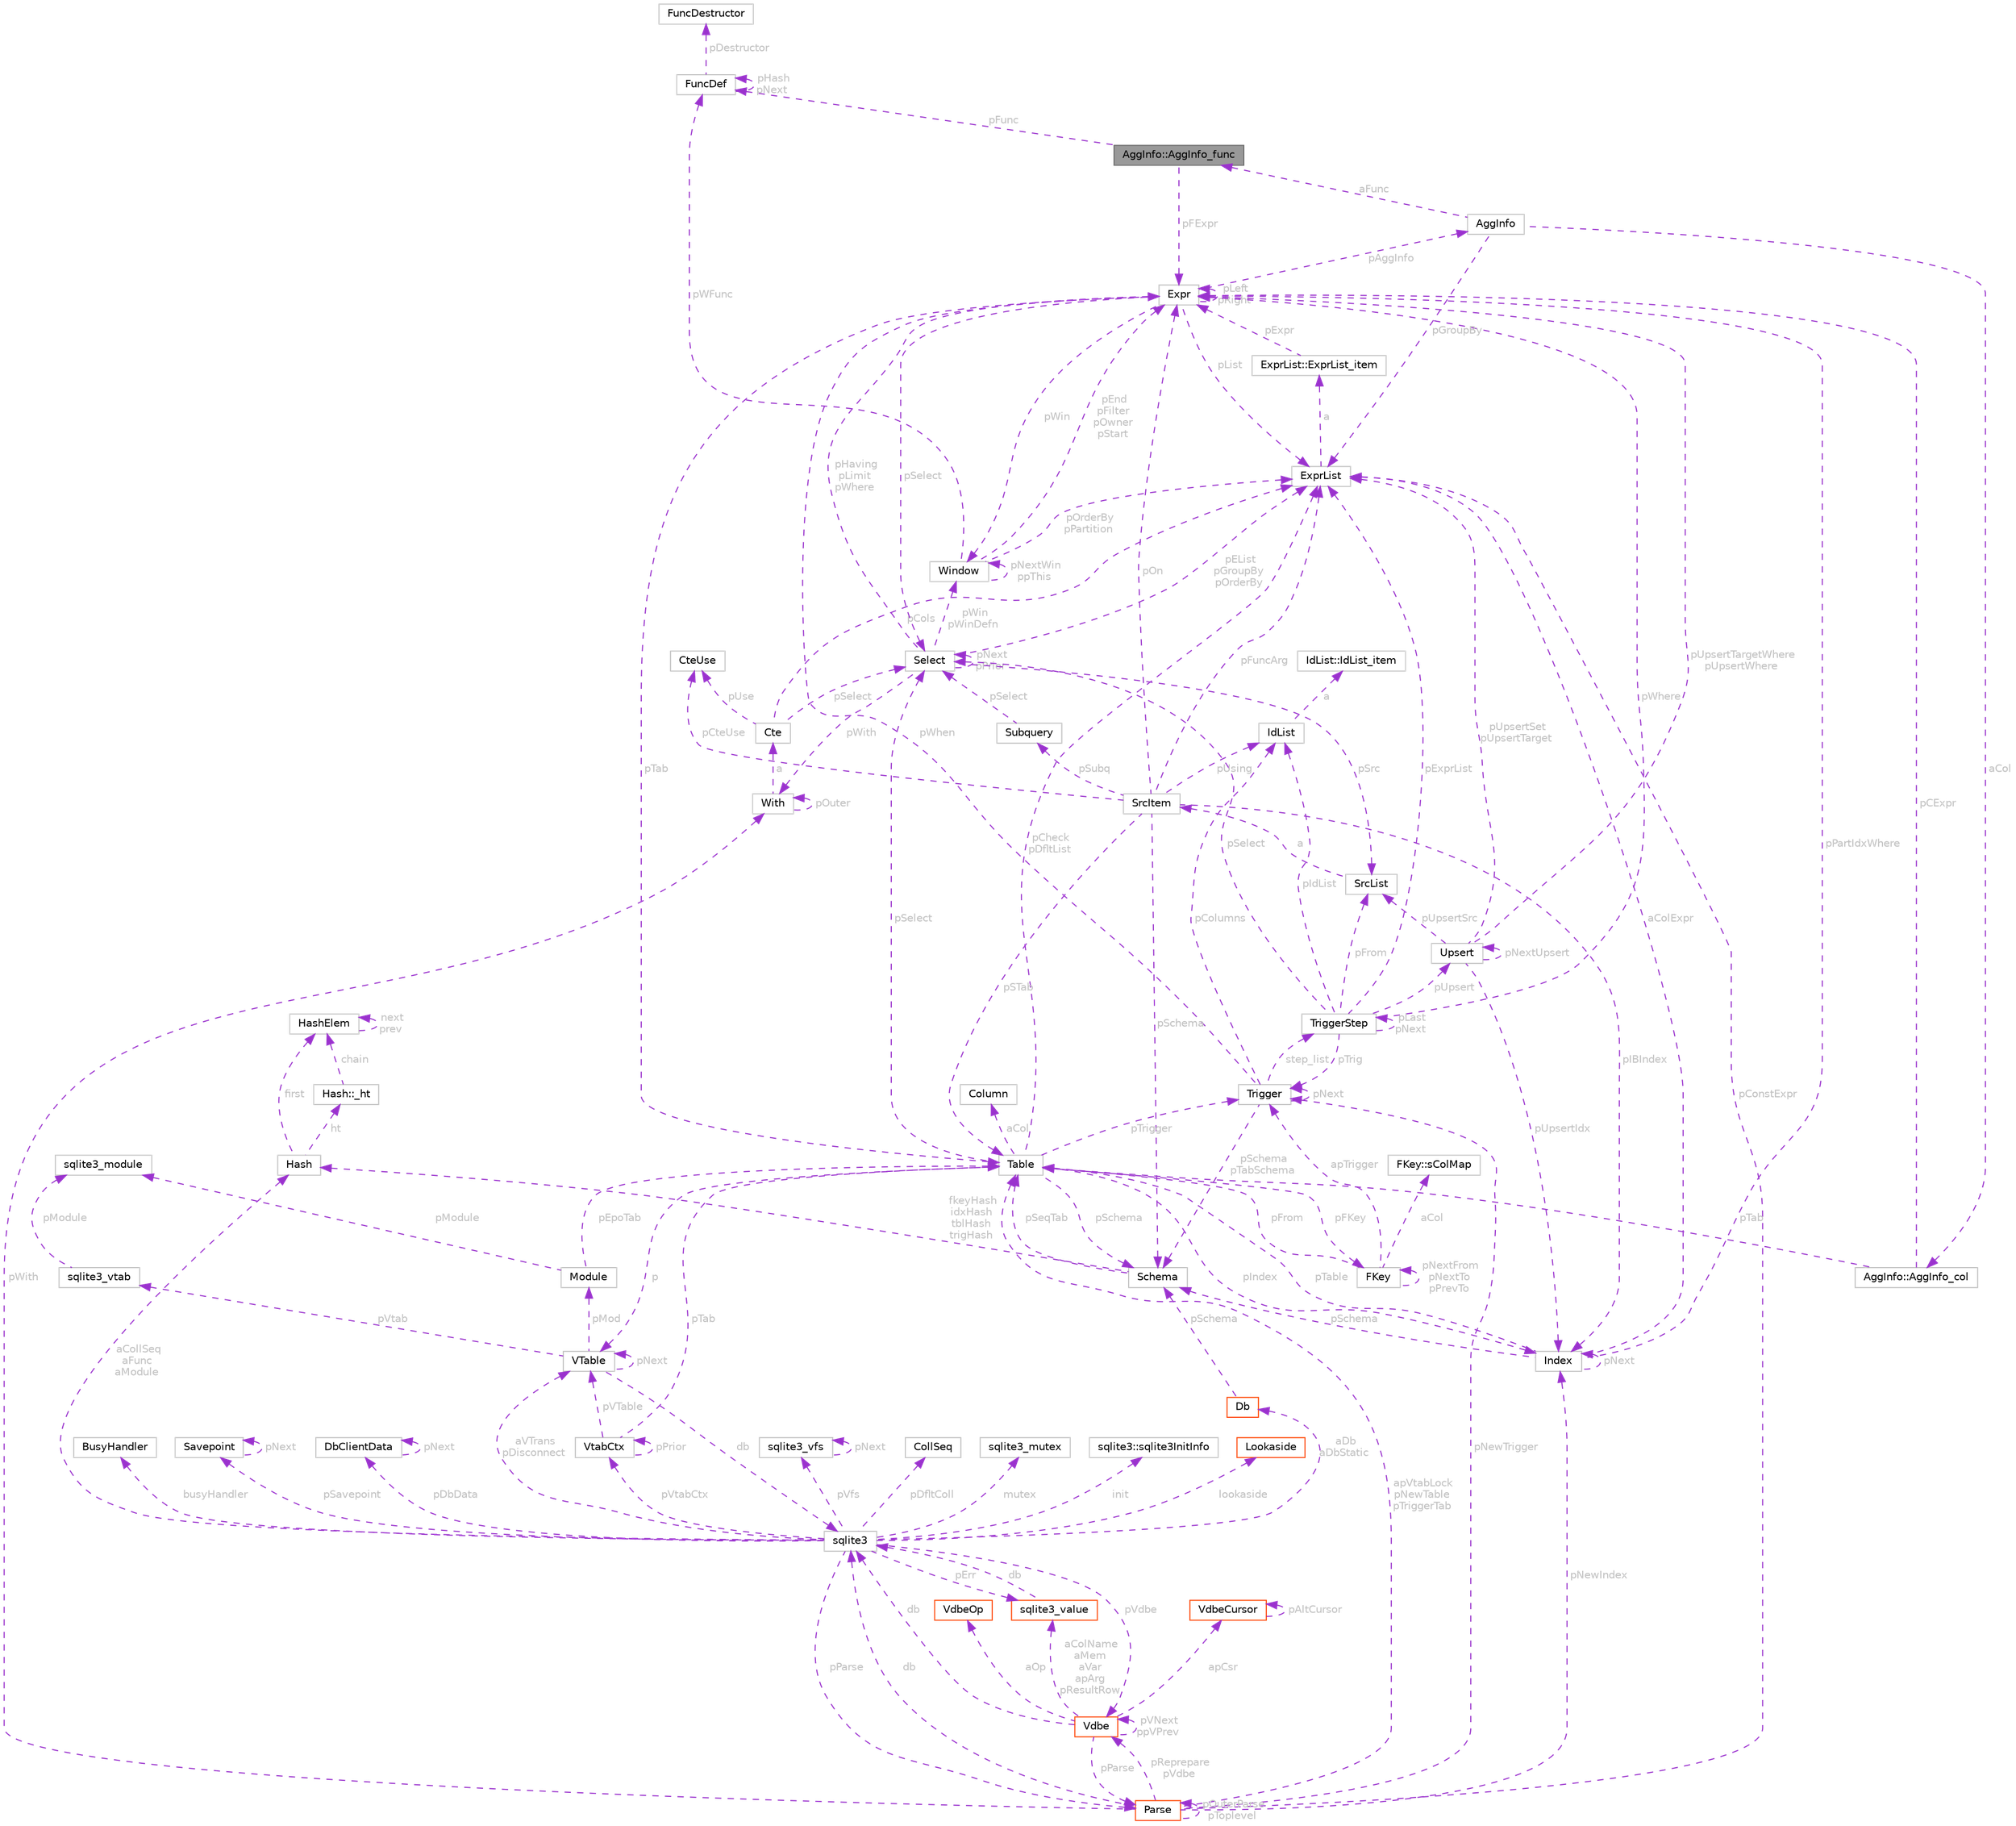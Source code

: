 digraph "AggInfo::AggInfo_func"
{
 // LATEX_PDF_SIZE
  bgcolor="transparent";
  edge [fontname=Helvetica,fontsize=10,labelfontname=Helvetica,labelfontsize=10];
  node [fontname=Helvetica,fontsize=10,shape=box,height=0.2,width=0.4];
  Node1 [id="Node000001",label="AggInfo::AggInfo_func",height=0.2,width=0.4,color="gray40", fillcolor="grey60", style="filled", fontcolor="black",tooltip=" "];
  Node2 -> Node1 [id="edge1_Node000001_Node000002",dir="back",color="darkorchid3",style="dashed",tooltip=" ",label=" pFExpr",fontcolor="grey" ];
  Node2 [id="Node000002",label="Expr",height=0.2,width=0.4,color="grey75", fillcolor="white", style="filled",URL="$structExpr.html",tooltip=" "];
  Node2 -> Node2 [id="edge2_Node000002_Node000002",dir="back",color="darkorchid3",style="dashed",tooltip=" ",label=" pLeft\npRight",fontcolor="grey" ];
  Node3 -> Node2 [id="edge3_Node000002_Node000003",dir="back",color="darkorchid3",style="dashed",tooltip=" ",label=" pList",fontcolor="grey" ];
  Node3 [id="Node000003",label="ExprList",height=0.2,width=0.4,color="grey75", fillcolor="white", style="filled",URL="$structExprList.html",tooltip=" "];
  Node4 -> Node3 [id="edge4_Node000003_Node000004",dir="back",color="darkorchid3",style="dashed",tooltip=" ",label=" a",fontcolor="grey" ];
  Node4 [id="Node000004",label="ExprList::ExprList_item",height=0.2,width=0.4,color="grey75", fillcolor="white", style="filled",URL="$structExprList_1_1ExprList__item.html",tooltip=" "];
  Node2 -> Node4 [id="edge5_Node000004_Node000002",dir="back",color="darkorchid3",style="dashed",tooltip=" ",label=" pExpr",fontcolor="grey" ];
  Node5 -> Node2 [id="edge6_Node000002_Node000005",dir="back",color="darkorchid3",style="dashed",tooltip=" ",label=" pSelect",fontcolor="grey" ];
  Node5 [id="Node000005",label="Select",height=0.2,width=0.4,color="grey75", fillcolor="white", style="filled",URL="$structSelect.html",tooltip=" "];
  Node3 -> Node5 [id="edge7_Node000005_Node000003",dir="back",color="darkorchid3",style="dashed",tooltip=" ",label=" pEList\npGroupBy\npOrderBy",fontcolor="grey" ];
  Node6 -> Node5 [id="edge8_Node000005_Node000006",dir="back",color="darkorchid3",style="dashed",tooltip=" ",label=" pSrc",fontcolor="grey" ];
  Node6 [id="Node000006",label="SrcList",height=0.2,width=0.4,color="grey75", fillcolor="white", style="filled",URL="$structSrcList.html",tooltip=" "];
  Node7 -> Node6 [id="edge9_Node000006_Node000007",dir="back",color="darkorchid3",style="dashed",tooltip=" ",label=" a",fontcolor="grey" ];
  Node7 [id="Node000007",label="SrcItem",height=0.2,width=0.4,color="grey75", fillcolor="white", style="filled",URL="$structSrcItem.html",tooltip=" "];
  Node8 -> Node7 [id="edge10_Node000007_Node000008",dir="back",color="darkorchid3",style="dashed",tooltip=" ",label=" pSTab",fontcolor="grey" ];
  Node8 [id="Node000008",label="Table",height=0.2,width=0.4,color="grey75", fillcolor="white", style="filled",URL="$structTable.html",tooltip=" "];
  Node9 -> Node8 [id="edge11_Node000008_Node000009",dir="back",color="darkorchid3",style="dashed",tooltip=" ",label=" aCol",fontcolor="grey" ];
  Node9 [id="Node000009",label="Column",height=0.2,width=0.4,color="grey75", fillcolor="white", style="filled",URL="$structColumn.html",tooltip=" "];
  Node10 -> Node8 [id="edge12_Node000008_Node000010",dir="back",color="darkorchid3",style="dashed",tooltip=" ",label=" pIndex",fontcolor="grey" ];
  Node10 [id="Node000010",label="Index",height=0.2,width=0.4,color="grey75", fillcolor="white", style="filled",URL="$structIndex.html",tooltip=" "];
  Node8 -> Node10 [id="edge13_Node000010_Node000008",dir="back",color="darkorchid3",style="dashed",tooltip=" ",label=" pTable",fontcolor="grey" ];
  Node10 -> Node10 [id="edge14_Node000010_Node000010",dir="back",color="darkorchid3",style="dashed",tooltip=" ",label=" pNext",fontcolor="grey" ];
  Node11 -> Node10 [id="edge15_Node000010_Node000011",dir="back",color="darkorchid3",style="dashed",tooltip=" ",label=" pSchema",fontcolor="grey" ];
  Node11 [id="Node000011",label="Schema",height=0.2,width=0.4,color="grey75", fillcolor="white", style="filled",URL="$structSchema.html",tooltip=" "];
  Node12 -> Node11 [id="edge16_Node000011_Node000012",dir="back",color="darkorchid3",style="dashed",tooltip=" ",label=" fkeyHash\nidxHash\ntblHash\ntrigHash",fontcolor="grey" ];
  Node12 [id="Node000012",label="Hash",height=0.2,width=0.4,color="grey75", fillcolor="white", style="filled",URL="$structHash.html",tooltip=" "];
  Node13 -> Node12 [id="edge17_Node000012_Node000013",dir="back",color="darkorchid3",style="dashed",tooltip=" ",label=" first",fontcolor="grey" ];
  Node13 [id="Node000013",label="HashElem",height=0.2,width=0.4,color="grey75", fillcolor="white", style="filled",URL="$structHashElem.html",tooltip=" "];
  Node13 -> Node13 [id="edge18_Node000013_Node000013",dir="back",color="darkorchid3",style="dashed",tooltip=" ",label=" next\nprev",fontcolor="grey" ];
  Node14 -> Node12 [id="edge19_Node000012_Node000014",dir="back",color="darkorchid3",style="dashed",tooltip=" ",label=" ht",fontcolor="grey" ];
  Node14 [id="Node000014",label="Hash::_ht",height=0.2,width=0.4,color="grey75", fillcolor="white", style="filled",URL="$structHash_1_1__ht.html",tooltip=" "];
  Node13 -> Node14 [id="edge20_Node000014_Node000013",dir="back",color="darkorchid3",style="dashed",tooltip=" ",label=" chain",fontcolor="grey" ];
  Node8 -> Node11 [id="edge21_Node000011_Node000008",dir="back",color="darkorchid3",style="dashed",tooltip=" ",label=" pSeqTab",fontcolor="grey" ];
  Node2 -> Node10 [id="edge22_Node000010_Node000002",dir="back",color="darkorchid3",style="dashed",tooltip=" ",label=" pPartIdxWhere",fontcolor="grey" ];
  Node3 -> Node10 [id="edge23_Node000010_Node000003",dir="back",color="darkorchid3",style="dashed",tooltip=" ",label=" aColExpr",fontcolor="grey" ];
  Node3 -> Node8 [id="edge24_Node000008_Node000003",dir="back",color="darkorchid3",style="dashed",tooltip=" ",label=" pCheck\npDfltList",fontcolor="grey" ];
  Node15 -> Node8 [id="edge25_Node000008_Node000015",dir="back",color="darkorchid3",style="dashed",tooltip=" ",label=" pFKey",fontcolor="grey" ];
  Node15 [id="Node000015",label="FKey",height=0.2,width=0.4,color="grey75", fillcolor="white", style="filled",URL="$structFKey.html",tooltip=" "];
  Node8 -> Node15 [id="edge26_Node000015_Node000008",dir="back",color="darkorchid3",style="dashed",tooltip=" ",label=" pFrom",fontcolor="grey" ];
  Node15 -> Node15 [id="edge27_Node000015_Node000015",dir="back",color="darkorchid3",style="dashed",tooltip=" ",label=" pNextFrom\npNextTo\npPrevTo",fontcolor="grey" ];
  Node16 -> Node15 [id="edge28_Node000015_Node000016",dir="back",color="darkorchid3",style="dashed",tooltip=" ",label=" apTrigger",fontcolor="grey" ];
  Node16 [id="Node000016",label="Trigger",height=0.2,width=0.4,color="grey75", fillcolor="white", style="filled",URL="$structTrigger.html",tooltip=" "];
  Node2 -> Node16 [id="edge29_Node000016_Node000002",dir="back",color="darkorchid3",style="dashed",tooltip=" ",label=" pWhen",fontcolor="grey" ];
  Node17 -> Node16 [id="edge30_Node000016_Node000017",dir="back",color="darkorchid3",style="dashed",tooltip=" ",label=" pColumns",fontcolor="grey" ];
  Node17 [id="Node000017",label="IdList",height=0.2,width=0.4,color="grey75", fillcolor="white", style="filled",URL="$structIdList.html",tooltip=" "];
  Node18 -> Node17 [id="edge31_Node000017_Node000018",dir="back",color="darkorchid3",style="dashed",tooltip=" ",label=" a",fontcolor="grey" ];
  Node18 [id="Node000018",label="IdList::IdList_item",height=0.2,width=0.4,color="grey75", fillcolor="white", style="filled",URL="$structIdList_1_1IdList__item.html",tooltip=" "];
  Node11 -> Node16 [id="edge32_Node000016_Node000011",dir="back",color="darkorchid3",style="dashed",tooltip=" ",label=" pSchema\npTabSchema",fontcolor="grey" ];
  Node19 -> Node16 [id="edge33_Node000016_Node000019",dir="back",color="darkorchid3",style="dashed",tooltip=" ",label=" step_list",fontcolor="grey" ];
  Node19 [id="Node000019",label="TriggerStep",height=0.2,width=0.4,color="grey75", fillcolor="white", style="filled",URL="$structTriggerStep.html",tooltip=" "];
  Node16 -> Node19 [id="edge34_Node000019_Node000016",dir="back",color="darkorchid3",style="dashed",tooltip=" ",label=" pTrig",fontcolor="grey" ];
  Node5 -> Node19 [id="edge35_Node000019_Node000005",dir="back",color="darkorchid3",style="dashed",tooltip=" ",label=" pSelect",fontcolor="grey" ];
  Node6 -> Node19 [id="edge36_Node000019_Node000006",dir="back",color="darkorchid3",style="dashed",tooltip=" ",label=" pFrom",fontcolor="grey" ];
  Node2 -> Node19 [id="edge37_Node000019_Node000002",dir="back",color="darkorchid3",style="dashed",tooltip=" ",label=" pWhere",fontcolor="grey" ];
  Node3 -> Node19 [id="edge38_Node000019_Node000003",dir="back",color="darkorchid3",style="dashed",tooltip=" ",label=" pExprList",fontcolor="grey" ];
  Node17 -> Node19 [id="edge39_Node000019_Node000017",dir="back",color="darkorchid3",style="dashed",tooltip=" ",label=" pIdList",fontcolor="grey" ];
  Node20 -> Node19 [id="edge40_Node000019_Node000020",dir="back",color="darkorchid3",style="dashed",tooltip=" ",label=" pUpsert",fontcolor="grey" ];
  Node20 [id="Node000020",label="Upsert",height=0.2,width=0.4,color="grey75", fillcolor="white", style="filled",URL="$structUpsert.html",tooltip=" "];
  Node3 -> Node20 [id="edge41_Node000020_Node000003",dir="back",color="darkorchid3",style="dashed",tooltip=" ",label=" pUpsertSet\npUpsertTarget",fontcolor="grey" ];
  Node2 -> Node20 [id="edge42_Node000020_Node000002",dir="back",color="darkorchid3",style="dashed",tooltip=" ",label=" pUpsertTargetWhere\npUpsertWhere",fontcolor="grey" ];
  Node20 -> Node20 [id="edge43_Node000020_Node000020",dir="back",color="darkorchid3",style="dashed",tooltip=" ",label=" pNextUpsert",fontcolor="grey" ];
  Node10 -> Node20 [id="edge44_Node000020_Node000010",dir="back",color="darkorchid3",style="dashed",tooltip=" ",label=" pUpsertIdx",fontcolor="grey" ];
  Node6 -> Node20 [id="edge45_Node000020_Node000006",dir="back",color="darkorchid3",style="dashed",tooltip=" ",label=" pUpsertSrc",fontcolor="grey" ];
  Node19 -> Node19 [id="edge46_Node000019_Node000019",dir="back",color="darkorchid3",style="dashed",tooltip=" ",label=" pLast\npNext",fontcolor="grey" ];
  Node16 -> Node16 [id="edge47_Node000016_Node000016",dir="back",color="darkorchid3",style="dashed",tooltip=" ",label=" pNext",fontcolor="grey" ];
  Node21 -> Node15 [id="edge48_Node000015_Node000021",dir="back",color="darkorchid3",style="dashed",tooltip=" ",label=" aCol",fontcolor="grey" ];
  Node21 [id="Node000021",label="FKey::sColMap",height=0.2,width=0.4,color="grey75", fillcolor="white", style="filled",URL="$structFKey_1_1sColMap.html",tooltip=" "];
  Node5 -> Node8 [id="edge49_Node000008_Node000005",dir="back",color="darkorchid3",style="dashed",tooltip=" ",label=" pSelect",fontcolor="grey" ];
  Node22 -> Node8 [id="edge50_Node000008_Node000022",dir="back",color="darkorchid3",style="dashed",tooltip=" ",label=" p",fontcolor="grey" ];
  Node22 [id="Node000022",label="VTable",height=0.2,width=0.4,color="grey75", fillcolor="white", style="filled",URL="$structVTable.html",tooltip=" "];
  Node23 -> Node22 [id="edge51_Node000022_Node000023",dir="back",color="darkorchid3",style="dashed",tooltip=" ",label=" db",fontcolor="grey" ];
  Node23 [id="Node000023",label="sqlite3",height=0.2,width=0.4,color="grey75", fillcolor="white", style="filled",URL="$structsqlite3.html",tooltip=" "];
  Node24 -> Node23 [id="edge52_Node000023_Node000024",dir="back",color="darkorchid3",style="dashed",tooltip=" ",label=" pVfs",fontcolor="grey" ];
  Node24 [id="Node000024",label="sqlite3_vfs",height=0.2,width=0.4,color="grey75", fillcolor="white", style="filled",URL="$structsqlite3__vfs.html",tooltip=" "];
  Node24 -> Node24 [id="edge53_Node000024_Node000024",dir="back",color="darkorchid3",style="dashed",tooltip=" ",label=" pNext",fontcolor="grey" ];
  Node25 -> Node23 [id="edge54_Node000023_Node000025",dir="back",color="darkorchid3",style="dashed",tooltip=" ",label=" pVdbe",fontcolor="grey" ];
  Node25 [id="Node000025",label="Vdbe",height=0.2,width=0.4,color="orangered", fillcolor="white", style="filled",URL="$structVdbe.html",tooltip=" "];
  Node23 -> Node25 [id="edge55_Node000025_Node000023",dir="back",color="darkorchid3",style="dashed",tooltip=" ",label=" db",fontcolor="grey" ];
  Node25 -> Node25 [id="edge56_Node000025_Node000025",dir="back",color="darkorchid3",style="dashed",tooltip=" ",label=" pVNext\nppVPrev",fontcolor="grey" ];
  Node26 -> Node25 [id="edge57_Node000025_Node000026",dir="back",color="darkorchid3",style="dashed",tooltip=" ",label=" pParse",fontcolor="grey" ];
  Node26 [id="Node000026",label="Parse",height=0.2,width=0.4,color="orangered", fillcolor="white", style="filled",URL="$structParse.html",tooltip=" "];
  Node23 -> Node26 [id="edge58_Node000026_Node000023",dir="back",color="darkorchid3",style="dashed",tooltip=" ",label=" db",fontcolor="grey" ];
  Node25 -> Node26 [id="edge59_Node000026_Node000025",dir="back",color="darkorchid3",style="dashed",tooltip=" ",label=" pReprepare\npVdbe",fontcolor="grey" ];
  Node3 -> Node26 [id="edge60_Node000026_Node000003",dir="back",color="darkorchid3",style="dashed",tooltip=" ",label=" pConstExpr",fontcolor="grey" ];
  Node26 -> Node26 [id="edge61_Node000026_Node000026",dir="back",color="darkorchid3",style="dashed",tooltip=" ",label=" pOuterParse\npToplevel",fontcolor="grey" ];
  Node8 -> Node26 [id="edge62_Node000026_Node000008",dir="back",color="darkorchid3",style="dashed",tooltip=" ",label=" apVtabLock\npNewTable\npTriggerTab",fontcolor="grey" ];
  Node10 -> Node26 [id="edge63_Node000026_Node000010",dir="back",color="darkorchid3",style="dashed",tooltip=" ",label=" pNewIndex",fontcolor="grey" ];
  Node16 -> Node26 [id="edge64_Node000026_Node000016",dir="back",color="darkorchid3",style="dashed",tooltip=" ",label=" pNewTrigger",fontcolor="grey" ];
  Node45 -> Node26 [id="edge65_Node000026_Node000045",dir="back",color="darkorchid3",style="dashed",tooltip=" ",label=" pWith",fontcolor="grey" ];
  Node45 [id="Node000045",label="With",height=0.2,width=0.4,color="grey75", fillcolor="white", style="filled",URL="$structWith.html",tooltip=" "];
  Node45 -> Node45 [id="edge66_Node000045_Node000045",dir="back",color="darkorchid3",style="dashed",tooltip=" ",label=" pOuter",fontcolor="grey" ];
  Node46 -> Node45 [id="edge67_Node000045_Node000046",dir="back",color="darkorchid3",style="dashed",tooltip=" ",label=" a",fontcolor="grey" ];
  Node46 [id="Node000046",label="Cte",height=0.2,width=0.4,color="grey75", fillcolor="white", style="filled",URL="$structCte.html",tooltip=" "];
  Node3 -> Node46 [id="edge68_Node000046_Node000003",dir="back",color="darkorchid3",style="dashed",tooltip=" ",label=" pCols",fontcolor="grey" ];
  Node5 -> Node46 [id="edge69_Node000046_Node000005",dir="back",color="darkorchid3",style="dashed",tooltip=" ",label=" pSelect",fontcolor="grey" ];
  Node47 -> Node46 [id="edge70_Node000046_Node000047",dir="back",color="darkorchid3",style="dashed",tooltip=" ",label=" pUse",fontcolor="grey" ];
  Node47 [id="Node000047",label="CteUse",height=0.2,width=0.4,color="grey75", fillcolor="white", style="filled",URL="$structCteUse.html",tooltip=" "];
  Node37 -> Node25 [id="edge71_Node000025_Node000037",dir="back",color="darkorchid3",style="dashed",tooltip=" ",label=" aColName\naMem\naVar\napArg\npResultRow",fontcolor="grey" ];
  Node37 [id="Node000037",label="sqlite3_value",height=0.2,width=0.4,color="orangered", fillcolor="white", style="filled",URL="$structsqlite3__value.html",tooltip=" "];
  Node23 -> Node37 [id="edge72_Node000037_Node000023",dir="back",color="darkorchid3",style="dashed",tooltip=" ",label=" db",fontcolor="grey" ];
  Node49 -> Node25 [id="edge73_Node000025_Node000049",dir="back",color="darkorchid3",style="dashed",tooltip=" ",label=" apCsr",fontcolor="grey" ];
  Node49 [id="Node000049",label="VdbeCursor",height=0.2,width=0.4,color="orangered", fillcolor="white", style="filled",URL="$structVdbeCursor.html",tooltip=" "];
  Node49 -> Node49 [id="edge74_Node000049_Node000049",dir="back",color="darkorchid3",style="dashed",tooltip=" ",label=" pAltCursor",fontcolor="grey" ];
  Node32 -> Node25 [id="edge75_Node000025_Node000032",dir="back",color="darkorchid3",style="dashed",tooltip=" ",label=" aOp",fontcolor="grey" ];
  Node32 [id="Node000032",label="VdbeOp",height=0.2,width=0.4,color="orangered", fillcolor="white", style="filled",URL="$structVdbeOp.html",tooltip=" "];
  Node39 -> Node23 [id="edge76_Node000023_Node000039",dir="back",color="darkorchid3",style="dashed",tooltip=" ",label=" pDfltColl",fontcolor="grey" ];
  Node39 [id="Node000039",label="CollSeq",height=0.2,width=0.4,color="grey75", fillcolor="white", style="filled",URL="$structCollSeq.html",tooltip=" "];
  Node66 -> Node23 [id="edge77_Node000023_Node000066",dir="back",color="darkorchid3",style="dashed",tooltip=" ",label=" mutex",fontcolor="grey" ];
  Node66 [id="Node000066",label="sqlite3_mutex",height=0.2,width=0.4,color="grey75", fillcolor="white", style="filled",URL="$structsqlite3__mutex.html",tooltip=" "];
  Node84 -> Node23 [id="edge78_Node000023_Node000084",dir="back",color="darkorchid3",style="dashed",tooltip=" ",label=" aDb\naDbStatic",fontcolor="grey" ];
  Node84 [id="Node000084",label="Db",height=0.2,width=0.4,color="orangered", fillcolor="white", style="filled",URL="$structDb.html",tooltip=" "];
  Node11 -> Node84 [id="edge79_Node000084_Node000011",dir="back",color="darkorchid3",style="dashed",tooltip=" ",label=" pSchema",fontcolor="grey" ];
  Node85 -> Node23 [id="edge80_Node000023_Node000085",dir="back",color="darkorchid3",style="dashed",tooltip=" ",label=" init",fontcolor="grey" ];
  Node85 [id="Node000085",label="sqlite3::sqlite3InitInfo",height=0.2,width=0.4,color="grey75", fillcolor="white", style="filled",URL="$structsqlite3_1_1sqlite3InitInfo.html",tooltip=" "];
  Node26 -> Node23 [id="edge81_Node000023_Node000026",dir="back",color="darkorchid3",style="dashed",tooltip=" ",label=" pParse",fontcolor="grey" ];
  Node37 -> Node23 [id="edge82_Node000023_Node000037",dir="back",color="darkorchid3",style="dashed",tooltip=" ",label=" pErr",fontcolor="grey" ];
  Node86 -> Node23 [id="edge83_Node000023_Node000086",dir="back",color="darkorchid3",style="dashed",tooltip=" ",label=" lookaside",fontcolor="grey" ];
  Node86 [id="Node000086",label="Lookaside",height=0.2,width=0.4,color="orangered", fillcolor="white", style="filled",URL="$structLookaside.html",tooltip=" "];
  Node12 -> Node23 [id="edge84_Node000023_Node000012",dir="back",color="darkorchid3",style="dashed",tooltip=" ",label=" aCollSeq\naFunc\naModule",fontcolor="grey" ];
  Node88 -> Node23 [id="edge85_Node000023_Node000088",dir="back",color="darkorchid3",style="dashed",tooltip=" ",label=" pVtabCtx",fontcolor="grey" ];
  Node88 [id="Node000088",label="VtabCtx",height=0.2,width=0.4,color="grey75", fillcolor="white", style="filled",URL="$structVtabCtx.html",tooltip=" "];
  Node22 -> Node88 [id="edge86_Node000088_Node000022",dir="back",color="darkorchid3",style="dashed",tooltip=" ",label=" pVTable",fontcolor="grey" ];
  Node8 -> Node88 [id="edge87_Node000088_Node000008",dir="back",color="darkorchid3",style="dashed",tooltip=" ",label=" pTab",fontcolor="grey" ];
  Node88 -> Node88 [id="edge88_Node000088_Node000088",dir="back",color="darkorchid3",style="dashed",tooltip=" ",label=" pPrior",fontcolor="grey" ];
  Node22 -> Node23 [id="edge89_Node000023_Node000022",dir="back",color="darkorchid3",style="dashed",tooltip=" ",label=" aVTrans\npDisconnect",fontcolor="grey" ];
  Node89 -> Node23 [id="edge90_Node000023_Node000089",dir="back",color="darkorchid3",style="dashed",tooltip=" ",label=" busyHandler",fontcolor="grey" ];
  Node89 [id="Node000089",label="BusyHandler",height=0.2,width=0.4,color="grey75", fillcolor="white", style="filled",URL="$structBusyHandler.html",tooltip=" "];
  Node90 -> Node23 [id="edge91_Node000023_Node000090",dir="back",color="darkorchid3",style="dashed",tooltip=" ",label=" pSavepoint",fontcolor="grey" ];
  Node90 [id="Node000090",label="Savepoint",height=0.2,width=0.4,color="grey75", fillcolor="white", style="filled",URL="$structSavepoint.html",tooltip=" "];
  Node90 -> Node90 [id="edge92_Node000090_Node000090",dir="back",color="darkorchid3",style="dashed",tooltip=" ",label=" pNext",fontcolor="grey" ];
  Node91 -> Node23 [id="edge93_Node000023_Node000091",dir="back",color="darkorchid3",style="dashed",tooltip=" ",label=" pDbData",fontcolor="grey" ];
  Node91 [id="Node000091",label="DbClientData",height=0.2,width=0.4,color="grey75", fillcolor="white", style="filled",URL="$structDbClientData.html",tooltip=" "];
  Node91 -> Node91 [id="edge94_Node000091_Node000091",dir="back",color="darkorchid3",style="dashed",tooltip=" ",label=" pNext",fontcolor="grey" ];
  Node92 -> Node22 [id="edge95_Node000022_Node000092",dir="back",color="darkorchid3",style="dashed",tooltip=" ",label=" pMod",fontcolor="grey" ];
  Node92 [id="Node000092",label="Module",height=0.2,width=0.4,color="grey75", fillcolor="white", style="filled",URL="$structModule.html",tooltip=" "];
  Node70 -> Node92 [id="edge96_Node000092_Node000070",dir="back",color="darkorchid3",style="dashed",tooltip=" ",label=" pModule",fontcolor="grey" ];
  Node70 [id="Node000070",label="sqlite3_module",height=0.2,width=0.4,color="grey75", fillcolor="white", style="filled",URL="$structsqlite3__module.html",tooltip=" "];
  Node8 -> Node92 [id="edge97_Node000092_Node000008",dir="back",color="darkorchid3",style="dashed",tooltip=" ",label=" pEpoTab",fontcolor="grey" ];
  Node69 -> Node22 [id="edge98_Node000022_Node000069",dir="back",color="darkorchid3",style="dashed",tooltip=" ",label=" pVtab",fontcolor="grey" ];
  Node69 [id="Node000069",label="sqlite3_vtab",height=0.2,width=0.4,color="grey75", fillcolor="white", style="filled",URL="$structsqlite3__vtab.html",tooltip=" "];
  Node70 -> Node69 [id="edge99_Node000069_Node000070",dir="back",color="darkorchid3",style="dashed",tooltip=" ",label=" pModule",fontcolor="grey" ];
  Node22 -> Node22 [id="edge100_Node000022_Node000022",dir="back",color="darkorchid3",style="dashed",tooltip=" ",label=" pNext",fontcolor="grey" ];
  Node16 -> Node8 [id="edge101_Node000008_Node000016",dir="back",color="darkorchid3",style="dashed",tooltip=" ",label=" pTrigger",fontcolor="grey" ];
  Node11 -> Node8 [id="edge102_Node000008_Node000011",dir="back",color="darkorchid3",style="dashed",tooltip=" ",label=" pSchema",fontcolor="grey" ];
  Node3 -> Node7 [id="edge103_Node000007_Node000003",dir="back",color="darkorchid3",style="dashed",tooltip=" ",label=" pFuncArg",fontcolor="grey" ];
  Node10 -> Node7 [id="edge104_Node000007_Node000010",dir="back",color="darkorchid3",style="dashed",tooltip=" ",label=" pIBIndex",fontcolor="grey" ];
  Node47 -> Node7 [id="edge105_Node000007_Node000047",dir="back",color="darkorchid3",style="dashed",tooltip=" ",label=" pCteUse",fontcolor="grey" ];
  Node2 -> Node7 [id="edge106_Node000007_Node000002",dir="back",color="darkorchid3",style="dashed",tooltip=" ",label=" pOn",fontcolor="grey" ];
  Node17 -> Node7 [id="edge107_Node000007_Node000017",dir="back",color="darkorchid3",style="dashed",tooltip=" ",label=" pUsing",fontcolor="grey" ];
  Node11 -> Node7 [id="edge108_Node000007_Node000011",dir="back",color="darkorchid3",style="dashed",tooltip=" ",label=" pSchema",fontcolor="grey" ];
  Node93 -> Node7 [id="edge109_Node000007_Node000093",dir="back",color="darkorchid3",style="dashed",tooltip=" ",label=" pSubq",fontcolor="grey" ];
  Node93 [id="Node000093",label="Subquery",height=0.2,width=0.4,color="grey75", fillcolor="white", style="filled",URL="$structSubquery.html",tooltip=" "];
  Node5 -> Node93 [id="edge110_Node000093_Node000005",dir="back",color="darkorchid3",style="dashed",tooltip=" ",label=" pSelect",fontcolor="grey" ];
  Node2 -> Node5 [id="edge111_Node000005_Node000002",dir="back",color="darkorchid3",style="dashed",tooltip=" ",label=" pHaving\npLimit\npWhere",fontcolor="grey" ];
  Node5 -> Node5 [id="edge112_Node000005_Node000005",dir="back",color="darkorchid3",style="dashed",tooltip=" ",label=" pNext\npPrior",fontcolor="grey" ];
  Node45 -> Node5 [id="edge113_Node000005_Node000045",dir="back",color="darkorchid3",style="dashed",tooltip=" ",label=" pWith",fontcolor="grey" ];
  Node94 -> Node5 [id="edge114_Node000005_Node000094",dir="back",color="darkorchid3",style="dashed",tooltip=" ",label=" pWin\npWinDefn",fontcolor="grey" ];
  Node94 [id="Node000094",label="Window",height=0.2,width=0.4,color="grey75", fillcolor="white", style="filled",URL="$structWindow.html",tooltip=" "];
  Node3 -> Node94 [id="edge115_Node000094_Node000003",dir="back",color="darkorchid3",style="dashed",tooltip=" ",label=" pOrderBy\npPartition",fontcolor="grey" ];
  Node2 -> Node94 [id="edge116_Node000094_Node000002",dir="back",color="darkorchid3",style="dashed",tooltip=" ",label=" pEnd\npFilter\npOwner\npStart",fontcolor="grey" ];
  Node94 -> Node94 [id="edge117_Node000094_Node000094",dir="back",color="darkorchid3",style="dashed",tooltip=" ",label=" pNextWin\nppThis",fontcolor="grey" ];
  Node34 -> Node94 [id="edge118_Node000094_Node000034",dir="back",color="darkorchid3",style="dashed",tooltip=" ",label=" pWFunc",fontcolor="grey" ];
  Node34 [id="Node000034",label="FuncDef",height=0.2,width=0.4,color="grey75", fillcolor="white", style="filled",URL="$structFuncDef.html",tooltip=" "];
  Node34 -> Node34 [id="edge119_Node000034_Node000034",dir="back",color="darkorchid3",style="dashed",tooltip=" ",label=" pHash\npNext",fontcolor="grey" ];
  Node35 -> Node34 [id="edge120_Node000034_Node000035",dir="back",color="darkorchid3",style="dashed",tooltip=" ",label=" pDestructor",fontcolor="grey" ];
  Node35 [id="Node000035",label="FuncDestructor",height=0.2,width=0.4,color="grey75", fillcolor="white", style="filled",URL="$structFuncDestructor.html",tooltip=" "];
  Node95 -> Node2 [id="edge121_Node000002_Node000095",dir="back",color="darkorchid3",style="dashed",tooltip=" ",label=" pAggInfo",fontcolor="grey" ];
  Node95 [id="Node000095",label="AggInfo",height=0.2,width=0.4,color="grey75", fillcolor="white", style="filled",URL="$structAggInfo.html",tooltip=" "];
  Node3 -> Node95 [id="edge122_Node000095_Node000003",dir="back",color="darkorchid3",style="dashed",tooltip=" ",label=" pGroupBy",fontcolor="grey" ];
  Node96 -> Node95 [id="edge123_Node000095_Node000096",dir="back",color="darkorchid3",style="dashed",tooltip=" ",label=" aCol",fontcolor="grey" ];
  Node96 [id="Node000096",label="AggInfo::AggInfo_col",height=0.2,width=0.4,color="grey75", fillcolor="white", style="filled",URL="$structAggInfo_1_1AggInfo__col.html",tooltip=" "];
  Node8 -> Node96 [id="edge124_Node000096_Node000008",dir="back",color="darkorchid3",style="dashed",tooltip=" ",label=" pTab",fontcolor="grey" ];
  Node2 -> Node96 [id="edge125_Node000096_Node000002",dir="back",color="darkorchid3",style="dashed",tooltip=" ",label=" pCExpr",fontcolor="grey" ];
  Node1 -> Node95 [id="edge126_Node000095_Node000001",dir="back",color="darkorchid3",style="dashed",tooltip=" ",label=" aFunc",fontcolor="grey" ];
  Node8 -> Node2 [id="edge127_Node000002_Node000008",dir="back",color="darkorchid3",style="dashed",tooltip=" ",label=" pTab",fontcolor="grey" ];
  Node94 -> Node2 [id="edge128_Node000002_Node000094",dir="back",color="darkorchid3",style="dashed",tooltip=" ",label=" pWin",fontcolor="grey" ];
  Node34 -> Node1 [id="edge129_Node000001_Node000034",dir="back",color="darkorchid3",style="dashed",tooltip=" ",label=" pFunc",fontcolor="grey" ];
}
